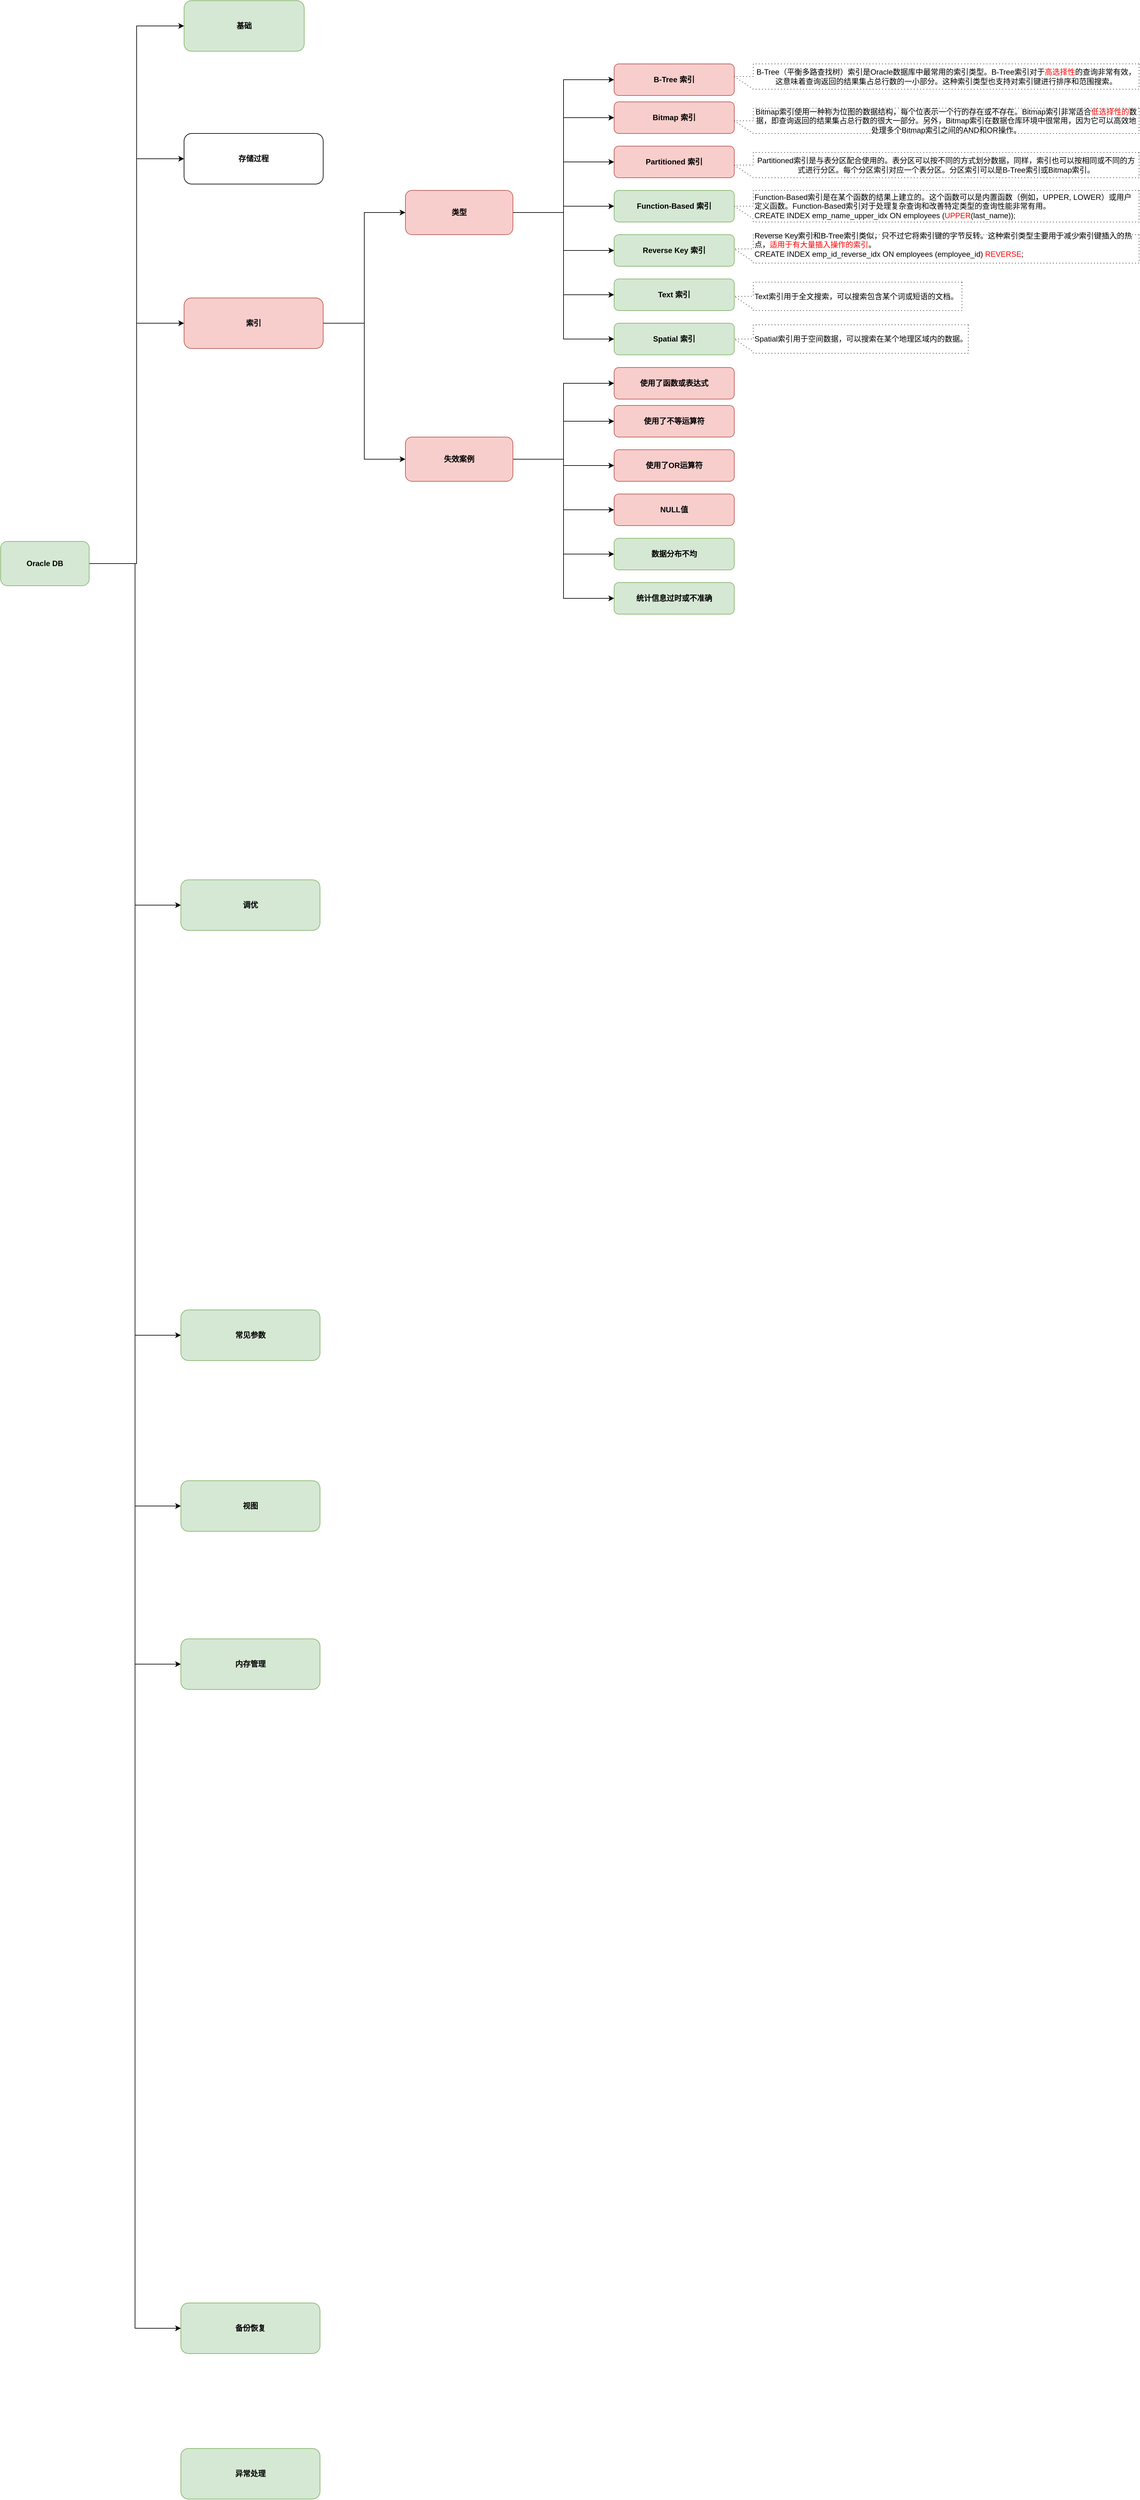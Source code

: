 <mxfile version="28.2.1">
  <diagram name="Page-1" id="QmIrFQa1cvEONQeuqGTy">
    <mxGraphModel dx="2914" dy="2173" grid="1" gridSize="10" guides="1" tooltips="1" connect="1" arrows="1" fold="1" page="1" pageScale="1" pageWidth="850" pageHeight="1100" math="0" shadow="0">
      <root>
        <mxCell id="0" />
        <mxCell id="1" parent="0" />
        <mxCell id="t2AcmH2n_HT6Ft2l21uT-8" style="edgeStyle=orthogonalEdgeStyle;rounded=0;orthogonalLoop=1;jettySize=auto;html=1;entryX=0;entryY=0.5;entryDx=0;entryDy=0;" parent="1" source="t2AcmH2n_HT6Ft2l21uT-1" target="t2AcmH2n_HT6Ft2l21uT-3" edge="1">
          <mxGeometry relative="1" as="geometry">
            <mxPoint x="120" y="480" as="targetPoint" />
          </mxGeometry>
        </mxCell>
        <mxCell id="t2AcmH2n_HT6Ft2l21uT-9" style="edgeStyle=orthogonalEdgeStyle;rounded=0;orthogonalLoop=1;jettySize=auto;html=1;entryX=0;entryY=0.5;entryDx=0;entryDy=0;" parent="1" source="t2AcmH2n_HT6Ft2l21uT-1" target="t2AcmH2n_HT6Ft2l21uT-4" edge="1">
          <mxGeometry relative="1" as="geometry" />
        </mxCell>
        <mxCell id="t2AcmH2n_HT6Ft2l21uT-10" style="edgeStyle=orthogonalEdgeStyle;rounded=0;orthogonalLoop=1;jettySize=auto;html=1;entryX=0;entryY=0.5;entryDx=0;entryDy=0;" parent="1" source="t2AcmH2n_HT6Ft2l21uT-1" target="t2AcmH2n_HT6Ft2l21uT-5" edge="1">
          <mxGeometry relative="1" as="geometry" />
        </mxCell>
        <mxCell id="t2AcmH2n_HT6Ft2l21uT-11" style="edgeStyle=orthogonalEdgeStyle;rounded=0;orthogonalLoop=1;jettySize=auto;html=1;entryX=0;entryY=0.5;entryDx=0;entryDy=0;" parent="1" source="t2AcmH2n_HT6Ft2l21uT-1" target="t2AcmH2n_HT6Ft2l21uT-6" edge="1">
          <mxGeometry relative="1" as="geometry" />
        </mxCell>
        <mxCell id="t2AcmH2n_HT6Ft2l21uT-12" style="edgeStyle=orthogonalEdgeStyle;rounded=0;orthogonalLoop=1;jettySize=auto;html=1;entryX=0;entryY=0.5;entryDx=0;entryDy=0;" parent="1" source="t2AcmH2n_HT6Ft2l21uT-1" target="t2AcmH2n_HT6Ft2l21uT-7" edge="1">
          <mxGeometry relative="1" as="geometry" />
        </mxCell>
        <mxCell id="t2AcmH2n_HT6Ft2l21uT-13" style="edgeStyle=orthogonalEdgeStyle;rounded=0;orthogonalLoop=1;jettySize=auto;html=1;entryX=0;entryY=0.5;entryDx=0;entryDy=0;" parent="1" source="t2AcmH2n_HT6Ft2l21uT-1" target="t2AcmH2n_HT6Ft2l21uT-2" edge="1">
          <mxGeometry relative="1" as="geometry" />
        </mxCell>
        <mxCell id="t2AcmH2n_HT6Ft2l21uT-57" style="edgeStyle=orthogonalEdgeStyle;rounded=0;orthogonalLoop=1;jettySize=auto;html=1;entryX=0;entryY=0.5;entryDx=0;entryDy=0;" parent="1" source="t2AcmH2n_HT6Ft2l21uT-1" target="t2AcmH2n_HT6Ft2l21uT-56" edge="1">
          <mxGeometry relative="1" as="geometry" />
        </mxCell>
        <mxCell id="tT5IO1cDAPoozINB5vS--2" style="edgeStyle=orthogonalEdgeStyle;rounded=0;orthogonalLoop=1;jettySize=auto;html=1;entryX=0;entryY=0.5;entryDx=0;entryDy=0;" edge="1" parent="1" source="t2AcmH2n_HT6Ft2l21uT-1" target="tT5IO1cDAPoozINB5vS--1">
          <mxGeometry relative="1" as="geometry" />
        </mxCell>
        <mxCell id="t2AcmH2n_HT6Ft2l21uT-1" value="Oracle DB" style="rounded=1;whiteSpace=wrap;html=1;fillColor=#d5e8d4;strokeColor=#82b366;fontStyle=1" parent="1" vertex="1">
          <mxGeometry x="-180" y="725" width="140" height="70" as="geometry" />
        </mxCell>
        <mxCell id="t2AcmH2n_HT6Ft2l21uT-2" value="基础" style="rounded=1;whiteSpace=wrap;html=1;fillColor=#d5e8d4;strokeColor=#82b366;fontStyle=1" parent="1" vertex="1">
          <mxGeometry x="110" y="-130" width="190" height="80" as="geometry" />
        </mxCell>
        <mxCell id="t2AcmH2n_HT6Ft2l21uT-3" value="存储过程" style="rounded=1;whiteSpace=wrap;html=1;fontStyle=1" parent="1" vertex="1">
          <mxGeometry x="110" y="80" width="220" height="80" as="geometry" />
        </mxCell>
        <mxCell id="t2AcmH2n_HT6Ft2l21uT-4" value="调优" style="rounded=1;whiteSpace=wrap;html=1;fillColor=#d5e8d4;strokeColor=#82b366;fontStyle=1" parent="1" vertex="1">
          <mxGeometry x="105" y="1260" width="220" height="80" as="geometry" />
        </mxCell>
        <mxCell id="t2AcmH2n_HT6Ft2l21uT-5" value="常见参数" style="rounded=1;whiteSpace=wrap;html=1;fillColor=#d5e8d4;strokeColor=#82b366;fontStyle=1" parent="1" vertex="1">
          <mxGeometry x="105" y="1940" width="220" height="80" as="geometry" />
        </mxCell>
        <mxCell id="t2AcmH2n_HT6Ft2l21uT-6" value="视图" style="rounded=1;whiteSpace=wrap;html=1;fillColor=#d5e8d4;strokeColor=#82b366;fontStyle=1" parent="1" vertex="1">
          <mxGeometry x="105" y="2210" width="220" height="80" as="geometry" />
        </mxCell>
        <mxCell id="t2AcmH2n_HT6Ft2l21uT-7" value="备份恢复" style="rounded=1;whiteSpace=wrap;html=1;fillColor=#d5e8d4;strokeColor=#82b366;fontStyle=1" parent="1" vertex="1">
          <mxGeometry x="105" y="3510" width="220" height="80" as="geometry" />
        </mxCell>
        <mxCell id="t2AcmH2n_HT6Ft2l21uT-56" value="内存管理" style="rounded=1;whiteSpace=wrap;html=1;fillColor=#d5e8d4;strokeColor=#82b366;fontStyle=1" parent="1" vertex="1">
          <mxGeometry x="105" y="2460" width="220" height="80" as="geometry" />
        </mxCell>
        <mxCell id="tT5IO1cDAPoozINB5vS--12" style="edgeStyle=orthogonalEdgeStyle;rounded=0;orthogonalLoop=1;jettySize=auto;html=1;entryX=0;entryY=0.5;entryDx=0;entryDy=0;" edge="1" parent="1" source="tT5IO1cDAPoozINB5vS--1" target="tT5IO1cDAPoozINB5vS--11">
          <mxGeometry relative="1" as="geometry" />
        </mxCell>
        <mxCell id="tT5IO1cDAPoozINB5vS--21" style="edgeStyle=orthogonalEdgeStyle;rounded=0;orthogonalLoop=1;jettySize=auto;html=1;entryX=0;entryY=0.5;entryDx=0;entryDy=0;" edge="1" parent="1" source="tT5IO1cDAPoozINB5vS--1" target="tT5IO1cDAPoozINB5vS--20">
          <mxGeometry relative="1" as="geometry" />
        </mxCell>
        <mxCell id="tT5IO1cDAPoozINB5vS--1" value="索引" style="rounded=1;whiteSpace=wrap;html=1;fillColor=#f8cecc;strokeColor=#b85450;fontStyle=1" vertex="1" parent="1">
          <mxGeometry x="110" y="340" width="220" height="80" as="geometry" />
        </mxCell>
        <mxCell id="tT5IO1cDAPoozINB5vS--3" value="B-Tree 索引" style="rounded=1;whiteSpace=wrap;html=1;fillColor=#f8cecc;strokeColor=#b85450;fontStyle=1" vertex="1" parent="1">
          <mxGeometry x="790" y="-30" width="190" height="50" as="geometry" />
        </mxCell>
        <mxCell id="tT5IO1cDAPoozINB5vS--4" value="Bitmap 索引" style="rounded=1;whiteSpace=wrap;html=1;fillColor=#f8cecc;strokeColor=#b85450;fontStyle=1" vertex="1" parent="1">
          <mxGeometry x="790" y="30" width="190" height="50" as="geometry" />
        </mxCell>
        <mxCell id="tT5IO1cDAPoozINB5vS--5" value="Partitioned 索引" style="rounded=1;whiteSpace=wrap;html=1;fillColor=#f8cecc;strokeColor=#b85450;fontStyle=1" vertex="1" parent="1">
          <mxGeometry x="790" y="100" width="190" height="50" as="geometry" />
        </mxCell>
        <mxCell id="tT5IO1cDAPoozINB5vS--6" value="Function-Based 索引" style="rounded=1;whiteSpace=wrap;html=1;fillColor=#d5e8d4;strokeColor=#82b366;fontStyle=1" vertex="1" parent="1">
          <mxGeometry x="790" y="170" width="190" height="50" as="geometry" />
        </mxCell>
        <mxCell id="tT5IO1cDAPoozINB5vS--7" value="Reverse Key 索引" style="rounded=1;whiteSpace=wrap;html=1;fillColor=#d5e8d4;strokeColor=#82b366;fontStyle=1" vertex="1" parent="1">
          <mxGeometry x="790" y="240" width="190" height="50" as="geometry" />
        </mxCell>
        <mxCell id="tT5IO1cDAPoozINB5vS--8" value="Text 索引" style="rounded=1;whiteSpace=wrap;html=1;fillColor=#d5e8d4;strokeColor=#82b366;fontStyle=1" vertex="1" parent="1">
          <mxGeometry x="790" y="310" width="190" height="50" as="geometry" />
        </mxCell>
        <mxCell id="tT5IO1cDAPoozINB5vS--9" value="Spatial 索引" style="rounded=1;whiteSpace=wrap;html=1;fillColor=#d5e8d4;strokeColor=#82b366;fontStyle=1" vertex="1" parent="1">
          <mxGeometry x="790" y="380" width="190" height="50" as="geometry" />
        </mxCell>
        <mxCell id="tT5IO1cDAPoozINB5vS--13" style="edgeStyle=orthogonalEdgeStyle;rounded=0;orthogonalLoop=1;jettySize=auto;html=1;entryX=0;entryY=0.5;entryDx=0;entryDy=0;" edge="1" parent="1" source="tT5IO1cDAPoozINB5vS--11" target="tT5IO1cDAPoozINB5vS--3">
          <mxGeometry relative="1" as="geometry" />
        </mxCell>
        <mxCell id="tT5IO1cDAPoozINB5vS--14" style="edgeStyle=orthogonalEdgeStyle;rounded=0;orthogonalLoop=1;jettySize=auto;html=1;entryX=0;entryY=0.5;entryDx=0;entryDy=0;" edge="1" parent="1" source="tT5IO1cDAPoozINB5vS--11" target="tT5IO1cDAPoozINB5vS--4">
          <mxGeometry relative="1" as="geometry" />
        </mxCell>
        <mxCell id="tT5IO1cDAPoozINB5vS--15" style="edgeStyle=orthogonalEdgeStyle;rounded=0;orthogonalLoop=1;jettySize=auto;html=1;entryX=0;entryY=0.5;entryDx=0;entryDy=0;" edge="1" parent="1" source="tT5IO1cDAPoozINB5vS--11" target="tT5IO1cDAPoozINB5vS--5">
          <mxGeometry relative="1" as="geometry" />
        </mxCell>
        <mxCell id="tT5IO1cDAPoozINB5vS--16" style="edgeStyle=orthogonalEdgeStyle;rounded=0;orthogonalLoop=1;jettySize=auto;html=1;entryX=0;entryY=0.5;entryDx=0;entryDy=0;" edge="1" parent="1" source="tT5IO1cDAPoozINB5vS--11" target="tT5IO1cDAPoozINB5vS--6">
          <mxGeometry relative="1" as="geometry" />
        </mxCell>
        <mxCell id="tT5IO1cDAPoozINB5vS--17" style="edgeStyle=orthogonalEdgeStyle;rounded=0;orthogonalLoop=1;jettySize=auto;html=1;entryX=0;entryY=0.5;entryDx=0;entryDy=0;" edge="1" parent="1" source="tT5IO1cDAPoozINB5vS--11" target="tT5IO1cDAPoozINB5vS--7">
          <mxGeometry relative="1" as="geometry" />
        </mxCell>
        <mxCell id="tT5IO1cDAPoozINB5vS--18" style="edgeStyle=orthogonalEdgeStyle;rounded=0;orthogonalLoop=1;jettySize=auto;html=1;entryX=0;entryY=0.5;entryDx=0;entryDy=0;" edge="1" parent="1" source="tT5IO1cDAPoozINB5vS--11" target="tT5IO1cDAPoozINB5vS--8">
          <mxGeometry relative="1" as="geometry" />
        </mxCell>
        <mxCell id="tT5IO1cDAPoozINB5vS--19" style="edgeStyle=orthogonalEdgeStyle;rounded=0;orthogonalLoop=1;jettySize=auto;html=1;entryX=0;entryY=0.5;entryDx=0;entryDy=0;" edge="1" parent="1" source="tT5IO1cDAPoozINB5vS--11" target="tT5IO1cDAPoozINB5vS--9">
          <mxGeometry relative="1" as="geometry" />
        </mxCell>
        <mxCell id="tT5IO1cDAPoozINB5vS--11" value="类型" style="rounded=1;whiteSpace=wrap;html=1;fillColor=#f8cecc;strokeColor=#b85450;fontStyle=1" vertex="1" parent="1">
          <mxGeometry x="460" y="170" width="170" height="70" as="geometry" />
        </mxCell>
        <mxCell id="tT5IO1cDAPoozINB5vS--29" style="edgeStyle=orthogonalEdgeStyle;rounded=0;orthogonalLoop=1;jettySize=auto;html=1;entryX=0;entryY=0.5;entryDx=0;entryDy=0;" edge="1" parent="1" source="tT5IO1cDAPoozINB5vS--20" target="tT5IO1cDAPoozINB5vS--22">
          <mxGeometry relative="1" as="geometry" />
        </mxCell>
        <mxCell id="tT5IO1cDAPoozINB5vS--30" style="edgeStyle=orthogonalEdgeStyle;rounded=0;orthogonalLoop=1;jettySize=auto;html=1;" edge="1" parent="1" source="tT5IO1cDAPoozINB5vS--20" target="tT5IO1cDAPoozINB5vS--23">
          <mxGeometry relative="1" as="geometry" />
        </mxCell>
        <mxCell id="tT5IO1cDAPoozINB5vS--31" style="edgeStyle=orthogonalEdgeStyle;rounded=0;orthogonalLoop=1;jettySize=auto;html=1;" edge="1" parent="1" source="tT5IO1cDAPoozINB5vS--20" target="tT5IO1cDAPoozINB5vS--24">
          <mxGeometry relative="1" as="geometry" />
        </mxCell>
        <mxCell id="tT5IO1cDAPoozINB5vS--32" style="edgeStyle=orthogonalEdgeStyle;rounded=0;orthogonalLoop=1;jettySize=auto;html=1;entryX=0;entryY=0.5;entryDx=0;entryDy=0;" edge="1" parent="1" source="tT5IO1cDAPoozINB5vS--20" target="tT5IO1cDAPoozINB5vS--25">
          <mxGeometry relative="1" as="geometry" />
        </mxCell>
        <mxCell id="tT5IO1cDAPoozINB5vS--33" style="edgeStyle=orthogonalEdgeStyle;rounded=0;orthogonalLoop=1;jettySize=auto;html=1;entryX=0;entryY=0.5;entryDx=0;entryDy=0;" edge="1" parent="1" source="tT5IO1cDAPoozINB5vS--20" target="tT5IO1cDAPoozINB5vS--26">
          <mxGeometry relative="1" as="geometry" />
        </mxCell>
        <mxCell id="tT5IO1cDAPoozINB5vS--34" style="edgeStyle=orthogonalEdgeStyle;rounded=0;orthogonalLoop=1;jettySize=auto;html=1;entryX=0;entryY=0.5;entryDx=0;entryDy=0;" edge="1" parent="1" source="tT5IO1cDAPoozINB5vS--20" target="tT5IO1cDAPoozINB5vS--27">
          <mxGeometry relative="1" as="geometry" />
        </mxCell>
        <mxCell id="tT5IO1cDAPoozINB5vS--20" value="失效案例" style="rounded=1;whiteSpace=wrap;html=1;fillColor=#f8cecc;strokeColor=#b85450;fontStyle=1" vertex="1" parent="1">
          <mxGeometry x="460" y="560" width="170" height="70" as="geometry" />
        </mxCell>
        <mxCell id="tT5IO1cDAPoozINB5vS--22" value="使用了函数或表达式" style="rounded=1;whiteSpace=wrap;html=1;fillColor=#f8cecc;strokeColor=#b85450;fontStyle=1" vertex="1" parent="1">
          <mxGeometry x="790" y="450" width="190" height="50" as="geometry" />
        </mxCell>
        <mxCell id="tT5IO1cDAPoozINB5vS--23" value="使用了不等运算符" style="rounded=1;whiteSpace=wrap;html=1;fillColor=#f8cecc;strokeColor=#b85450;fontStyle=1" vertex="1" parent="1">
          <mxGeometry x="790" y="510" width="190" height="50" as="geometry" />
        </mxCell>
        <mxCell id="tT5IO1cDAPoozINB5vS--24" value="使用了OR运算符" style="rounded=1;whiteSpace=wrap;html=1;fillColor=#f8cecc;strokeColor=#b85450;fontStyle=1" vertex="1" parent="1">
          <mxGeometry x="790" y="580" width="190" height="50" as="geometry" />
        </mxCell>
        <mxCell id="tT5IO1cDAPoozINB5vS--25" value="NULL值" style="rounded=1;whiteSpace=wrap;html=1;fillColor=#f8cecc;strokeColor=#b85450;fontStyle=1" vertex="1" parent="1">
          <mxGeometry x="790" y="650" width="190" height="50" as="geometry" />
        </mxCell>
        <mxCell id="tT5IO1cDAPoozINB5vS--26" value="数据分布不均" style="rounded=1;whiteSpace=wrap;html=1;fillColor=#d5e8d4;strokeColor=#82b366;fontStyle=1" vertex="1" parent="1">
          <mxGeometry x="790" y="720" width="190" height="50" as="geometry" />
        </mxCell>
        <mxCell id="tT5IO1cDAPoozINB5vS--27" value="统计信息过时或不准确" style="rounded=1;whiteSpace=wrap;html=1;fillColor=#d5e8d4;strokeColor=#82b366;fontStyle=1" vertex="1" parent="1">
          <mxGeometry x="790" y="790" width="190" height="50" as="geometry" />
        </mxCell>
        <mxCell id="tT5IO1cDAPoozINB5vS--35" value="B-Tree（平衡多路查找树）索引是Oracle数据库中最常用的索引类型。B-Tree索引对于&lt;font style=&quot;color: rgb(255, 0, 0);&quot;&gt;高选择性&lt;/font&gt;的查询非常有效，这意味着查询返回的结果集占总行数的一小部分。这种索引类型也支持对索引键进行排序和范围搜索。" style="shape=callout;whiteSpace=wrap;html=1;perimeter=calloutPerimeter;flipH=0;direction=south;dashed=1;dashPattern=1 4;fontColor=#000000;" vertex="1" parent="1">
          <mxGeometry x="980" y="-30" width="640" height="40" as="geometry" />
        </mxCell>
        <mxCell id="tT5IO1cDAPoozINB5vS--36" value="Bitmap索引使用一种称为位图的数据结构，每个位表示一个行的存在或不存在。Bitmap索引非常适合&lt;font style=&quot;color: rgb(255, 0, 0);&quot;&gt;低选择性的&lt;/font&gt;数据，即查询返回的结果集占总行数的很大一部分。另外，Bitmap索引在数据仓库环境中很常用，因为它可以高效地处理多个Bitmap索引之间的AND和OR操作。" style="shape=callout;whiteSpace=wrap;html=1;perimeter=calloutPerimeter;flipH=0;direction=south;dashed=1;dashPattern=1 4;fontColor=#000000;" vertex="1" parent="1">
          <mxGeometry x="980" y="40" width="640" height="40" as="geometry" />
        </mxCell>
        <mxCell id="tT5IO1cDAPoozINB5vS--37" value="Partitioned索引是与表分区配合使用的。表分区可以按不同的方式划分数据，同样，索引也可以按相同或不同的方式进行分区。每个分区索引对应一个表分区。分区索引可以是B-Tree索引或Bitmap索引。" style="shape=callout;whiteSpace=wrap;html=1;perimeter=calloutPerimeter;flipH=0;direction=south;dashed=1;dashPattern=1 4;fontColor=#000000;" vertex="1" parent="1">
          <mxGeometry x="980" y="110" width="640" height="40" as="geometry" />
        </mxCell>
        <mxCell id="tT5IO1cDAPoozINB5vS--38" value="Function-Based索引是在某个函数的结果上建立的。这个函数可以是内置函数（例如，UPPER, LOWER）或用户定义函数。Function-Based索引对于处理复杂查询和改善特定类型的查询性能非常有用。&lt;div&gt;&lt;span style=&quot;background-color: transparent; color: light-dark(rgb(0, 0, 0), rgb(237, 237, 237));&quot;&gt;CREATE INDEX emp_name_upper_idx ON employees (&lt;/span&gt;&lt;span style=&quot;background-color: transparent;&quot;&gt;&lt;font style=&quot;color: light-dark(rgb(255, 0, 0), rgb(237, 237, 237));&quot;&gt;UPPER&lt;/font&gt;&lt;/span&gt;&lt;span style=&quot;background-color: transparent; color: light-dark(rgb(0, 0, 0), rgb(237, 237, 237));&quot;&gt;(last_name));&lt;/span&gt;&lt;/div&gt;" style="shape=callout;whiteSpace=wrap;html=1;perimeter=calloutPerimeter;flipH=0;direction=south;dashed=1;dashPattern=1 4;fontColor=#000000;align=left;" vertex="1" parent="1">
          <mxGeometry x="980" y="170" width="640" height="50" as="geometry" />
        </mxCell>
        <mxCell id="tT5IO1cDAPoozINB5vS--39" value="Reverse Key索引和B-Tree索引类似，只不过它将索引键的字节反转。这种索引类型主要用于减少索引键插入的热点，&lt;font style=&quot;color: rgb(255, 0, 0);&quot;&gt;适用于有大量插入操作的索引&lt;/font&gt;。&lt;div&gt;CREATE INDEX emp_id_reverse_idx ON employees (employee_id) &lt;font style=&quot;color: rgb(255, 0, 0);&quot;&gt;REVERSE&lt;/font&gt;;&lt;br&gt;&lt;div&gt;&lt;span style=&quot;color: rgba(0, 0, 0, 0); font-family: monospace; font-size: 0px; text-wrap-mode: nowrap;&quot;&gt;%3CmxGraphModel%3E%3Croot%3E%3CmxCell%20id%3D%220%22%2F%3E%3CmxCell%20id%3D%221%22%20parent%3D%220%22%2F%3E%3CmxCell%20id%3D%222%22%20value%3D%22Reverse%20Key%E7%B4%A2%E5%BC%95%E5%92%8CB-Tree%E7%B4%A2%E5%BC%95%E7%B1%BB%E4%BC%BC%EF%BC%8C%E5%8F%AA%E4%B8%8D%E8%BF%87%E5%AE%83%E5%B0%86%E7%B4%A2%E5%BC%95%E9%94%AE%E7%9A%84%E5%AD%97%E8%8A%82%E5%8F%8D%E8%BD%AC%E3%80%82%E8%BF%99%E7%A7%8D%E7%B4%A2%E5%BC%95%E7%B1%BB%E5%9E%8B%E4%B8%BB%E8%A6%81%E7%94%A8%E4%BA%8E%E5%87%8F%E5%B0%91%E7%B4%A2%E5%BC%95%E9%94%AE%E6%8F%92%E5%85%A5%E7%9A%84%E7%83%AD%E7%82%B9%EF%BC%8C%26lt%3Bfont%20style%3D%26quot%3Bcolor%3A%20rgb(255%2C%200%2C%200)%3B%26quot%3B%26gt%3B%E9%80%82%E7%94%A8%E4%BA%8E%E6%9C%89%E5%A4%A7%E9%87%8F%E6%8F%92%E5%85%A5%E6%93%8D%E4%BD%9C%E7%9A%84%E7%B4%A2%E5%BC%95%26lt%3B%2Ffont%26gt%3B%E3%80%82%26lt%3Bdiv%26gt%3B%26lt%3Bspan%20style%3D%26quot%3Bcolor%3A%20rgb(89%2C%2089%2C%2089)%3B%20font-family%3A%20SFMono-Regular%2C%20Consolas%2C%20%26amp%3Bquot%3BLiberation%20Mono%26amp%3Bquot%3B%2C%20Menlo%2C%20Courier%2C%20monospace%3B%20font-size%3A%2013px%3B%20font-variant-ligatures%3A%20contextual%3B%20letter-spacing%3A%200.7px%3B%20white-space%3A%20pre%3B%20background-color%3A%20rgb(249%2C%20249%2C%20249)%3B%26quot%3B%26gt%3BCREATE%20INDEX%20emp_id_reverse_idx%20ON%20employees%20(employee_id)%20REVERSE%3B%26lt%3B%2Fspan%26gt%3B%26lt%3B%2Fdiv%26gt%3B%22%20style%3D%22shape%3Dcallout%3BwhiteSpace%3Dwrap%3Bhtml%3D1%3Bperimeter%3DcalloutPerimeter%3BflipH%3D0%3Bdirection%3Dsouth%3Bdashed%3D1%3BdashPattern%3D1%204%3BfontColor%3D%23000000%3Balign%3Dleft%3B%22%20vertex%3D%221%22%20parent%3D%221%22%3E%3CmxGeometry%20x%3D%22980%22%20y%3D%22245%22%20width%3D%22640%22%20height%3D%2240%22%20as%3D%22geometry%22%2F%3E%3C%2FmxCell%3E%3C%2Froot%3E%3C%2FmxGraphModel%3E&lt;/span&gt;&lt;/div&gt;&lt;/div&gt;" style="shape=callout;whiteSpace=wrap;html=1;perimeter=calloutPerimeter;flipH=0;direction=south;dashed=1;dashPattern=1 4;fontColor=#000000;align=left;" vertex="1" parent="1">
          <mxGeometry x="980" y="240" width="640" height="45" as="geometry" />
        </mxCell>
        <mxCell id="tT5IO1cDAPoozINB5vS--40" value="Text索引用于全文搜索，可以搜索包含某个词或短语的文档。" style="shape=callout;whiteSpace=wrap;html=1;perimeter=calloutPerimeter;flipH=0;direction=south;dashed=1;dashPattern=1 4;fontColor=#000000;align=left;" vertex="1" parent="1">
          <mxGeometry x="980" y="315" width="360" height="45" as="geometry" />
        </mxCell>
        <mxCell id="tT5IO1cDAPoozINB5vS--41" value="Spatial索引用于空间数据，可以搜索在某个地理区域内的数据。" style="shape=callout;whiteSpace=wrap;html=1;perimeter=calloutPerimeter;flipH=0;direction=south;dashed=1;dashPattern=1 4;fontColor=#000000;align=left;" vertex="1" parent="1">
          <mxGeometry x="980" y="382.5" width="370" height="45" as="geometry" />
        </mxCell>
        <mxCell id="tT5IO1cDAPoozINB5vS--42" value="异常处理" style="rounded=1;whiteSpace=wrap;html=1;fillColor=#d5e8d4;strokeColor=#82b366;fontStyle=1" vertex="1" parent="1">
          <mxGeometry x="105" y="3740" width="220" height="80" as="geometry" />
        </mxCell>
      </root>
    </mxGraphModel>
  </diagram>
</mxfile>
